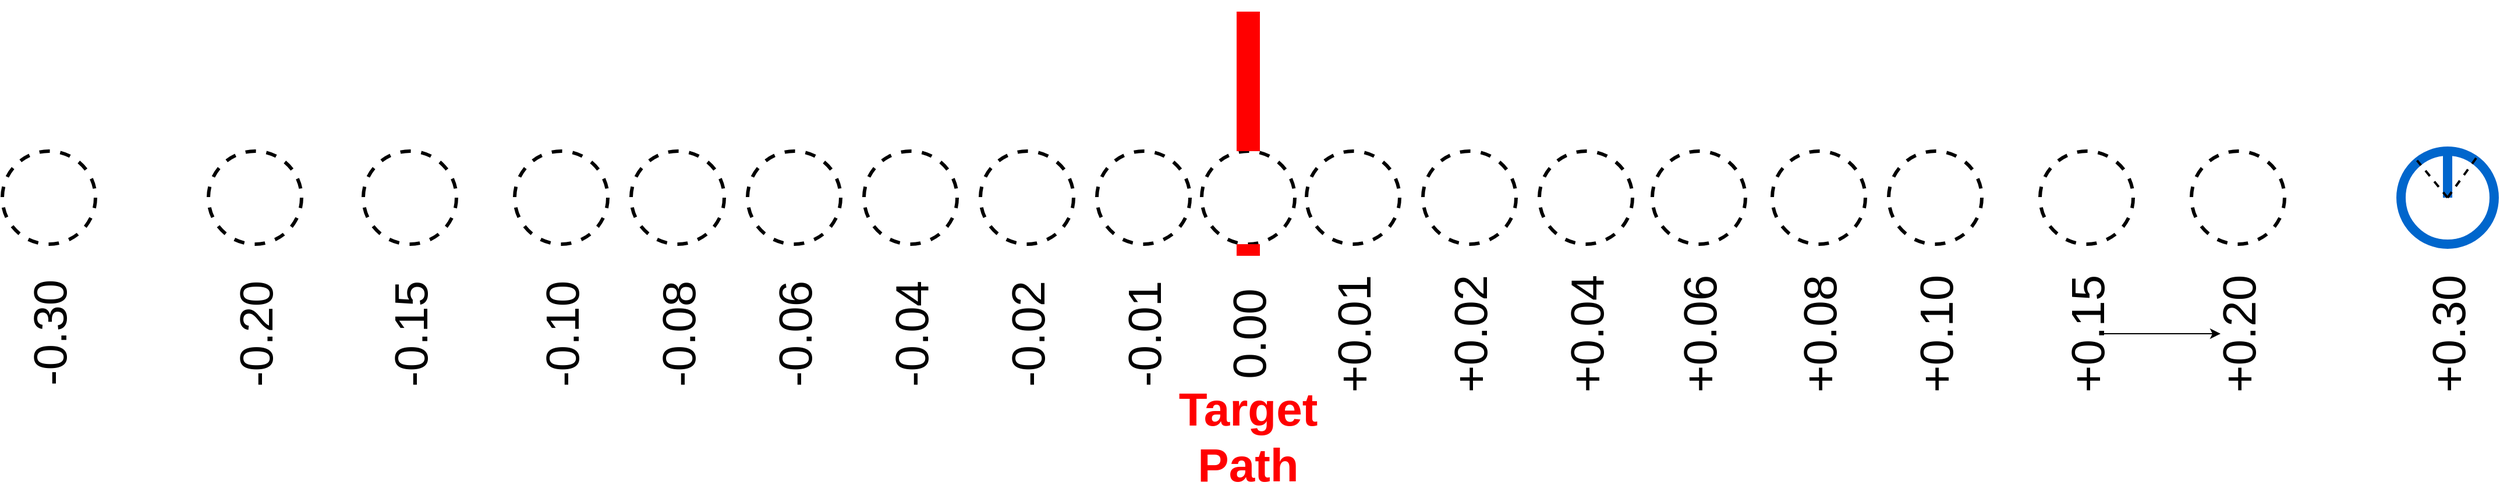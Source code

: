 <mxfile>
    <diagram id="n-m6-s60J5CIRKsR9t6H" name="ページ1">
        <mxGraphModel dx="3594" dy="2570" grid="1" gridSize="10" guides="1" tooltips="1" connect="1" arrows="1" fold="1" page="1" pageScale="1" pageWidth="827" pageHeight="1169" background="#ffffff" math="0" shadow="0">
            <root>
                <mxCell id="0"/>
                <mxCell id="1" parent="0"/>
                <mxCell id="2" value="" style="ellipse;whiteSpace=wrap;html=1;aspect=fixed;fillColor=#FFFFFF;strokeColor=#0066CC;strokeWidth=8;" parent="1" vertex="1">
                    <mxGeometry x="1390" y="360" width="80" height="80" as="geometry"/>
                </mxCell>
                <mxCell id="4" value="" style="ellipse;whiteSpace=wrap;html=1;aspect=fixed;fillColor=#FFFFFF;strokeColor=#000000;strokeWidth=3;dashed=1;" parent="1" vertex="1">
                    <mxGeometry x="450" y="360" width="80" height="80" as="geometry"/>
                </mxCell>
                <mxCell id="5" value="" style="ellipse;whiteSpace=wrap;html=1;aspect=fixed;fillColor=#FFFFFF;strokeColor=#000000;strokeWidth=3;dashed=1;" parent="1" vertex="1">
                    <mxGeometry x="270" y="360" width="80" height="80" as="geometry"/>
                </mxCell>
                <mxCell id="6" value="" style="ellipse;whiteSpace=wrap;html=1;aspect=fixed;fillColor=#FFFFFF;strokeColor=#000000;strokeWidth=3;dashed=1;" parent="1" vertex="1">
                    <mxGeometry x="550" y="360" width="80" height="80" as="geometry"/>
                </mxCell>
                <mxCell id="7" value="" style="ellipse;whiteSpace=wrap;html=1;aspect=fixed;fillColor=#FFFFFF;strokeColor=#000000;strokeWidth=3;dashed=1;" parent="1" vertex="1">
                    <mxGeometry x="170" y="360" width="80" height="80" as="geometry"/>
                </mxCell>
                <mxCell id="8" value="" style="ellipse;whiteSpace=wrap;html=1;aspect=fixed;fillColor=#FFFFFF;strokeColor=#000000;strokeWidth=3;dashed=1;" parent="1" vertex="1">
                    <mxGeometry x="650" y="360" width="80" height="80" as="geometry"/>
                </mxCell>
                <mxCell id="9" value="" style="ellipse;whiteSpace=wrap;html=1;aspect=fixed;fillColor=#FFFFFF;strokeColor=#000000;strokeWidth=3;dashed=1;" parent="1" vertex="1">
                    <mxGeometry x="70" y="360" width="80" height="80" as="geometry"/>
                </mxCell>
                <mxCell id="10" value="" style="ellipse;whiteSpace=wrap;html=1;aspect=fixed;fillColor=#FFFFFF;strokeColor=#000000;strokeWidth=3;dashed=1;" parent="1" vertex="1">
                    <mxGeometry x="-30" y="360" width="80" height="80" as="geometry"/>
                </mxCell>
                <mxCell id="11" value="" style="ellipse;whiteSpace=wrap;html=1;aspect=fixed;fillColor=#FFFFFF;strokeColor=#000000;strokeWidth=3;dashed=1;" parent="1" vertex="1">
                    <mxGeometry x="747" y="360" width="80" height="80" as="geometry"/>
                </mxCell>
                <mxCell id="12" value="" style="ellipse;whiteSpace=wrap;html=1;aspect=fixed;fillColor=#FFFFFF;strokeColor=#000000;strokeWidth=3;dashed=1;" parent="1" vertex="1">
                    <mxGeometry x="850" y="360" width="80" height="80" as="geometry"/>
                </mxCell>
                <mxCell id="13" value="" style="ellipse;whiteSpace=wrap;html=1;aspect=fixed;fillColor=#FFFFFF;strokeColor=#000000;strokeWidth=3;dashed=1;" parent="1" vertex="1">
                    <mxGeometry x="-130" y="360" width="80" height="80" as="geometry"/>
                </mxCell>
                <mxCell id="14" value="" style="ellipse;whiteSpace=wrap;html=1;aspect=fixed;fillColor=#FFFFFF;strokeColor=#000000;strokeWidth=3;dashed=1;" parent="1" vertex="1">
                    <mxGeometry x="-230" y="360" width="80" height="80" as="geometry"/>
                </mxCell>
                <mxCell id="15" value="" style="ellipse;whiteSpace=wrap;html=1;aspect=fixed;fillColor=#FFFFFF;strokeColor=#000000;strokeWidth=3;dashed=1;" parent="1" vertex="1">
                    <mxGeometry x="950" y="360" width="80" height="80" as="geometry"/>
                </mxCell>
                <mxCell id="16" value="" style="ellipse;whiteSpace=wrap;html=1;aspect=fixed;fillColor=#FFFFFF;strokeColor=#000000;strokeWidth=3;dashed=1;" parent="1" vertex="1">
                    <mxGeometry x="1080" y="360" width="80" height="80" as="geometry"/>
                </mxCell>
                <mxCell id="17" value="" style="ellipse;whiteSpace=wrap;html=1;aspect=fixed;fillColor=#FFFFFF;strokeColor=#000000;strokeWidth=3;dashed=1;" parent="1" vertex="1">
                    <mxGeometry x="-360" y="360" width="80" height="80" as="geometry"/>
                </mxCell>
                <mxCell id="18" value="" style="ellipse;whiteSpace=wrap;html=1;aspect=fixed;fillColor=#FFFFFF;strokeColor=#000000;strokeWidth=3;dashed=1;" parent="1" vertex="1">
                    <mxGeometry x="1210" y="360" width="80" height="80" as="geometry"/>
                </mxCell>
                <mxCell id="19" value="" style="ellipse;whiteSpace=wrap;html=1;aspect=fixed;fillColor=#FFFFFF;strokeColor=#000000;strokeWidth=3;dashed=1;" parent="1" vertex="1">
                    <mxGeometry x="-493" y="360" width="80" height="80" as="geometry"/>
                </mxCell>
                <mxCell id="20" value="" style="ellipse;whiteSpace=wrap;html=1;aspect=fixed;fillColor=#FFFFFF;strokeColor=#000000;strokeWidth=3;dashed=1;" parent="1" vertex="1">
                    <mxGeometry x="-670" y="360" width="80" height="80" as="geometry"/>
                </mxCell>
                <mxCell id="21" value="" style="ellipse;whiteSpace=wrap;html=1;aspect=fixed;fillColor=#FFFFFF;strokeColor=#000000;strokeWidth=3;dashed=1;" parent="1" vertex="1">
                    <mxGeometry x="360" y="360" width="80" height="80" as="geometry"/>
                </mxCell>
                <mxCell id="23" value="" style="endArrow=none;html=1;strokeColor=#FF0000;strokeWidth=20;exitX=0.5;exitY=0;exitDx=0;exitDy=0;" parent="1" source="21" edge="1">
                    <mxGeometry width="50" height="50" relative="1" as="geometry">
                        <mxPoint x="390" y="320" as="sourcePoint"/>
                        <mxPoint x="400" y="240" as="targetPoint"/>
                    </mxGeometry>
                </mxCell>
                <mxCell id="25" value="" style="endArrow=none;html=1;strokeColor=#FF0000;strokeWidth=20;entryX=0.5;entryY=1;entryDx=0;entryDy=0;" parent="1" target="21" edge="1">
                    <mxGeometry width="50" height="50" relative="1" as="geometry">
                        <mxPoint x="400" y="450" as="sourcePoint"/>
                        <mxPoint x="410" y="450" as="targetPoint"/>
                    </mxGeometry>
                </mxCell>
                <mxCell id="29" value="" style="endArrow=none;html=1;strokeColor=#0066CC;strokeWidth=8;entryX=0.5;entryY=0;entryDx=0;entryDy=0;exitX=0.5;exitY=0.5;exitDx=0;exitDy=0;exitPerimeter=0;" parent="1" source="2" target="2" edge="1">
                    <mxGeometry width="50" height="50" relative="1" as="geometry">
                        <mxPoint x="1560" y="240" as="sourcePoint"/>
                        <mxPoint x="1460" y="260" as="targetPoint"/>
                    </mxGeometry>
                </mxCell>
                <mxCell id="39" value="&lt;font color=&quot;#000000&quot; style=&quot;font-size: 40px&quot;&gt;+0.01&lt;/font&gt;" style="text;html=1;strokeColor=none;fillColor=none;align=center;verticalAlign=middle;whiteSpace=wrap;rounded=0;dashed=1;strokeWidth=3;rotation=-90;" parent="1" vertex="1">
                    <mxGeometry x="460" y="502" width="60" height="30" as="geometry"/>
                </mxCell>
                <mxCell id="40" value="&lt;font color=&quot;#000000&quot; style=&quot;font-size: 40px&quot;&gt;+0.02&lt;/font&gt;" style="text;html=1;strokeColor=none;fillColor=none;align=center;verticalAlign=middle;whiteSpace=wrap;rounded=0;dashed=1;strokeWidth=3;rotation=-90;" parent="1" vertex="1">
                    <mxGeometry x="560" y="502" width="60" height="30" as="geometry"/>
                </mxCell>
                <mxCell id="41" value="&lt;font color=&quot;#000000&quot; style=&quot;font-size: 40px&quot;&gt;+0.04&lt;/font&gt;" style="text;html=1;strokeColor=none;fillColor=none;align=center;verticalAlign=middle;whiteSpace=wrap;rounded=0;dashed=1;strokeWidth=3;rotation=-90;" parent="1" vertex="1">
                    <mxGeometry x="660" y="502" width="60" height="30" as="geometry"/>
                </mxCell>
                <mxCell id="42" value="&lt;font color=&quot;#000000&quot; style=&quot;font-size: 40px&quot;&gt;+0.06&lt;/font&gt;" style="text;html=1;strokeColor=none;fillColor=none;align=center;verticalAlign=middle;whiteSpace=wrap;rounded=0;dashed=1;strokeWidth=3;rotation=-90;" parent="1" vertex="1">
                    <mxGeometry x="757" y="502" width="60" height="30" as="geometry"/>
                </mxCell>
                <mxCell id="43" value="&lt;font color=&quot;#000000&quot; style=&quot;font-size: 40px&quot;&gt;+0.08&lt;/font&gt;" style="text;html=1;strokeColor=none;fillColor=none;align=center;verticalAlign=middle;whiteSpace=wrap;rounded=0;dashed=1;strokeWidth=3;rotation=-90;" parent="1" vertex="1">
                    <mxGeometry x="860" y="502" width="60" height="30" as="geometry"/>
                </mxCell>
                <mxCell id="44" value="&lt;font color=&quot;#000000&quot; style=&quot;font-size: 40px&quot;&gt;+0.10&lt;/font&gt;" style="text;html=1;strokeColor=none;fillColor=none;align=center;verticalAlign=middle;whiteSpace=wrap;rounded=0;dashed=1;strokeWidth=3;rotation=-90;" parent="1" vertex="1">
                    <mxGeometry x="960" y="502" width="60" height="30" as="geometry"/>
                </mxCell>
                <mxCell id="74" value="" style="edgeStyle=none;html=1;" edge="1" parent="1" source="45" target="46">
                    <mxGeometry relative="1" as="geometry"/>
                </mxCell>
                <mxCell id="45" value="&lt;font color=&quot;#000000&quot; style=&quot;font-size: 40px&quot;&gt;+0.15&lt;/font&gt;" style="text;html=1;strokeColor=none;fillColor=none;align=center;verticalAlign=middle;whiteSpace=wrap;rounded=0;dashed=1;strokeWidth=3;rotation=-90;" parent="1" vertex="1">
                    <mxGeometry x="1090" y="502" width="60" height="30" as="geometry"/>
                </mxCell>
                <mxCell id="46" value="&lt;font color=&quot;#000000&quot; style=&quot;font-size: 40px&quot;&gt;+0.20&lt;/font&gt;" style="text;html=1;strokeColor=none;fillColor=none;align=center;verticalAlign=middle;whiteSpace=wrap;rounded=0;dashed=1;strokeWidth=3;rotation=-90;" parent="1" vertex="1">
                    <mxGeometry x="1220" y="502" width="60" height="30" as="geometry"/>
                </mxCell>
                <mxCell id="47" value="&lt;font color=&quot;#000000&quot; style=&quot;font-size: 40px&quot;&gt;+0.30&lt;/font&gt;" style="text;html=1;strokeColor=none;fillColor=none;align=center;verticalAlign=middle;whiteSpace=wrap;rounded=0;dashed=1;strokeWidth=3;rotation=-90;" parent="1" vertex="1">
                    <mxGeometry x="1400" y="502" width="60" height="30" as="geometry"/>
                </mxCell>
                <mxCell id="51" value="" style="endArrow=none;dashed=1;html=1;fontSize=22;fontColor=#000000;strokeColor=#000000;strokeWidth=2;entryX=0.819;entryY=0.057;entryDx=0;entryDy=0;entryPerimeter=0;" parent="1" target="2" edge="1">
                    <mxGeometry width="50" height="50" relative="1" as="geometry">
                        <mxPoint x="1430" y="400" as="sourcePoint"/>
                        <mxPoint x="1450" y="370" as="targetPoint"/>
                    </mxGeometry>
                </mxCell>
                <mxCell id="52" value="" style="endArrow=none;dashed=1;html=1;fontSize=22;fontColor=#000000;strokeColor=#000000;strokeWidth=2;entryX=0.172;entryY=0.1;entryDx=0;entryDy=0;entryPerimeter=0;" parent="1" target="2" edge="1">
                    <mxGeometry width="50" height="50" relative="1" as="geometry">
                        <mxPoint x="1430" y="400" as="sourcePoint"/>
                        <mxPoint x="1400" y="360" as="targetPoint"/>
                    </mxGeometry>
                </mxCell>
                <mxCell id="53" value="&lt;b&gt;&lt;font color=&quot;#ff0000&quot; style=&quot;font-size: 40px&quot;&gt;Target Path&lt;/font&gt;&lt;/b&gt;" style="text;html=1;strokeColor=none;fillColor=none;align=center;verticalAlign=middle;whiteSpace=wrap;rounded=0;dashed=1;fontSize=22;fontColor=#000000;" parent="1" vertex="1">
                    <mxGeometry x="370" y="590" width="60" height="30" as="geometry"/>
                </mxCell>
                <mxCell id="63" value="&lt;font color=&quot;#000000&quot; style=&quot;font-size: 40px&quot;&gt;-0.01&lt;br&gt;&lt;/font&gt;" style="text;html=1;strokeColor=none;fillColor=none;align=center;verticalAlign=middle;whiteSpace=wrap;rounded=0;dashed=1;strokeWidth=3;rotation=-90;" parent="1" vertex="1">
                    <mxGeometry x="280" y="502" width="60" height="30" as="geometry"/>
                </mxCell>
                <mxCell id="64" value="&lt;font color=&quot;#000000&quot; style=&quot;font-size: 40px&quot;&gt;-0.02&lt;/font&gt;" style="text;html=1;strokeColor=none;fillColor=none;align=center;verticalAlign=middle;whiteSpace=wrap;rounded=0;dashed=1;strokeWidth=3;rotation=-90;" parent="1" vertex="1">
                    <mxGeometry x="180" y="502" width="60" height="30" as="geometry"/>
                </mxCell>
                <mxCell id="65" value="&lt;font color=&quot;#000000&quot; style=&quot;font-size: 40px&quot;&gt;-0.04&lt;/font&gt;" style="text;html=1;strokeColor=none;fillColor=none;align=center;verticalAlign=middle;whiteSpace=wrap;rounded=0;dashed=1;strokeWidth=3;rotation=-90;" parent="1" vertex="1">
                    <mxGeometry x="80" y="502" width="60" height="30" as="geometry"/>
                </mxCell>
                <mxCell id="66" value="&lt;font color=&quot;#000000&quot; style=&quot;font-size: 40px&quot;&gt;-0.06&lt;/font&gt;" style="text;html=1;strokeColor=none;fillColor=none;align=center;verticalAlign=middle;whiteSpace=wrap;rounded=0;dashed=1;strokeWidth=3;rotation=-90;" parent="1" vertex="1">
                    <mxGeometry x="-20" y="502" width="60" height="30" as="geometry"/>
                </mxCell>
                <mxCell id="67" value="&lt;font color=&quot;#000000&quot; style=&quot;font-size: 40px&quot;&gt;-0.08&lt;/font&gt;" style="text;html=1;strokeColor=none;fillColor=none;align=center;verticalAlign=middle;whiteSpace=wrap;rounded=0;dashed=1;strokeWidth=3;rotation=-90;" parent="1" vertex="1">
                    <mxGeometry x="-120" y="502" width="60" height="30" as="geometry"/>
                </mxCell>
                <mxCell id="68" value="&lt;font color=&quot;#000000&quot; style=&quot;font-size: 40px&quot;&gt;-0.10&lt;/font&gt;" style="text;html=1;strokeColor=none;fillColor=none;align=center;verticalAlign=middle;whiteSpace=wrap;rounded=0;dashed=1;strokeWidth=3;rotation=-90;" parent="1" vertex="1">
                    <mxGeometry x="-220" y="502" width="60" height="30" as="geometry"/>
                </mxCell>
                <mxCell id="69" value="&lt;font color=&quot;#000000&quot; style=&quot;font-size: 40px&quot;&gt;-0.15&lt;/font&gt;" style="text;html=1;strokeColor=none;fillColor=none;align=center;verticalAlign=middle;whiteSpace=wrap;rounded=0;dashed=1;strokeWidth=3;rotation=-90;" parent="1" vertex="1">
                    <mxGeometry x="-350" y="502" width="60" height="30" as="geometry"/>
                </mxCell>
                <mxCell id="70" value="&lt;font color=&quot;#000000&quot; style=&quot;font-size: 40px&quot;&gt;-0.20&lt;/font&gt;" style="text;html=1;strokeColor=none;fillColor=none;align=center;verticalAlign=middle;whiteSpace=wrap;rounded=0;dashed=1;strokeWidth=3;rotation=-90;" parent="1" vertex="1">
                    <mxGeometry x="-483" y="502" width="60" height="30" as="geometry"/>
                </mxCell>
                <mxCell id="72" value="&lt;font color=&quot;#000000&quot; style=&quot;font-size: 40px&quot;&gt;-0.30&lt;/font&gt;" style="text;html=1;strokeColor=none;fillColor=none;align=center;verticalAlign=middle;whiteSpace=wrap;rounded=0;dashed=1;strokeWidth=3;rotation=-90;" parent="1" vertex="1">
                    <mxGeometry x="-660" y="501" width="60" height="30" as="geometry"/>
                </mxCell>
                <mxCell id="73" value="&lt;font color=&quot;#000000&quot; style=&quot;font-size: 40px&quot;&gt;0.00&lt;/font&gt;" style="text;html=1;strokeColor=none;fillColor=none;align=center;verticalAlign=middle;whiteSpace=wrap;rounded=0;dashed=1;strokeWidth=3;rotation=-90;" parent="1" vertex="1">
                    <mxGeometry x="370" y="502" width="60" height="30" as="geometry"/>
                </mxCell>
            </root>
        </mxGraphModel>
    </diagram>
</mxfile>